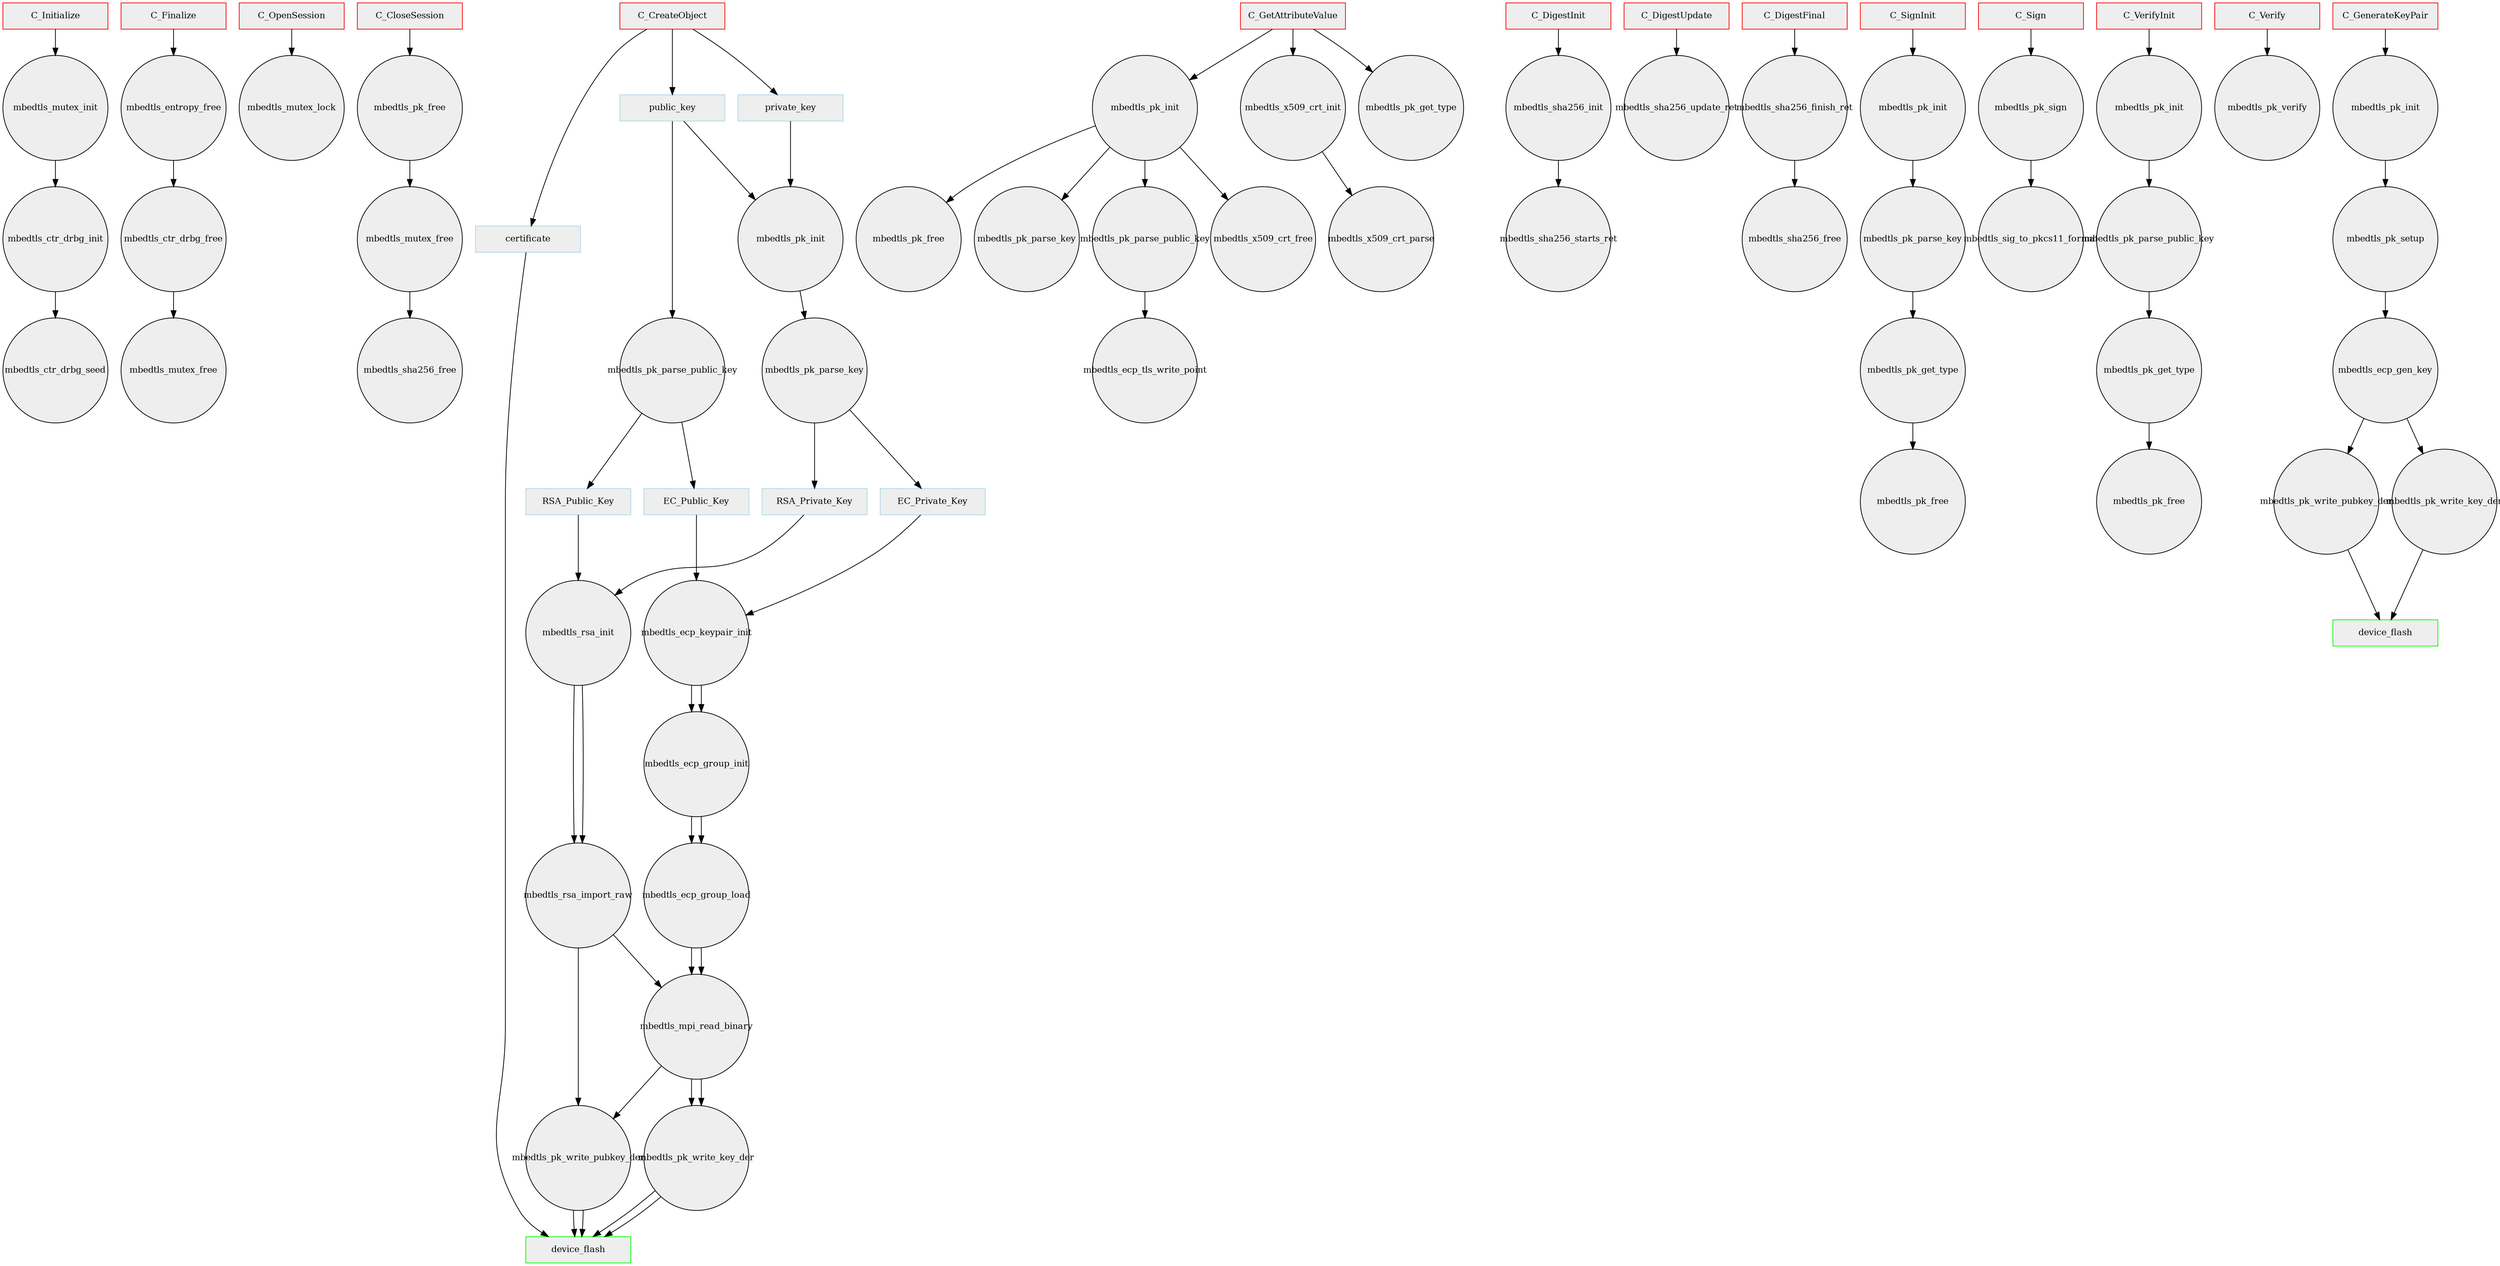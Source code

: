 digraph core_pkcs11_mbedtls {
    node [shape=circle,
      fixedsize=true,
      width=2.0,
      color="black", 
      fillcolor="#eeeeee",
      style="filled,solid",
      fontsize=12]
    // C_Initialize
    C_Initialize [style=filled,shape=box,color=red]
    C_Initialize->mbedtls_mutex_init 
    mbedtls_mutex_init->mbedtls_ctr_drbg_init 
    mbedtls_ctr_drbg_init->mbedtls_ctr_drbg_seed 

    // C_Finalize
    C_Finalize [style=filled,shape=box,color=red]
    C_Finalize->mbedtls_entropy_free 
    mbedtls_entropy_free->mbedtls_ctr_drbg_free 
    mbedtls_ctr_drbg_free->mbedtls_mutex_free 

    // C_OpenSession 
    C_OpenSession [style=filled,shape=box,color=red]
    C_OpenSession->mbedtls_mutex_lock 

    // C_CloseSession
    C_CloseSession [style=filled,shape=box,color=red]
    mbedtls_mutex_free2 [label="mbedtls_mutex_free"]
    C_CloseSession->mbedtls_pk_free 
    mbedtls_pk_free->mbedtls_mutex_free2
    mbedtls_mutex_free2->mbedtls_sha256_free 

    // C_CreateObject
    C_CreateObject [style=filled,shape=box,color=red]
    private_key [style=filled,shape=box,color=lightblue]
    public_key [style=filled,shape=box,color=lightblue]
    EC_Private_Key [style=filled,shape=box,color=lightblue]
    EC_Public_Key [style=filled,shape=box,color=lightblue]
    RSA_Private_Key [style=filled,shape=box,color=lightblue]
    RSA_Public_Key [style=filled,shape=box,color=lightblue]
    device_flash [style=filled,shape=box,color=green]


    // Certificate path
    certificate [style=filled,shape=box,color=lightblue]
    C_CreateObject->certificate 
    certificate->device_flash

    // private key paths
    C_CreateObject->private_key 
    private_key->mbedtls_pk_init 
    mbedtls_pk_init->mbedtls_pk_parse_key 

    // EC
    mbedtls_pk_parse_key->EC_Private_Key
    EC_Private_Key->mbedtls_ecp_keypair_init
    mbedtls_ecp_keypair_init->mbedtls_ecp_group_init
    mbedtls_ecp_group_init->mbedtls_ecp_group_load
    mbedtls_ecp_group_load->mbedtls_mpi_read_binary
    mbedtls_mpi_read_binary->mbedtls_pk_write_key_der
    mbedtls_pk_write_key_der->device_flash

    //RSA
    mbedtls_pk_parse_key->RSA_Private_Key
    RSA_Private_Key->mbedtls_rsa_init
    mbedtls_rsa_init->mbedtls_rsa_import_raw
    mbedtls_rsa_import_raw->mbedtls_mpi_read_binary
    mbedtls_mpi_read_binary->mbedtls_pk_write_key_der
    mbedtls_pk_write_key_der->device_flash

    // public key paths
    C_CreateObject->public_key 
    public_key->mbedtls_pk_init
    public_key->mbedtls_pk_parse_public_key

    // EC
    mbedtls_pk_parse_public_key->EC_Public_Key
    EC_Public_Key->mbedtls_ecp_keypair_init
    mbedtls_ecp_keypair_init->mbedtls_ecp_group_init
    mbedtls_ecp_group_init->mbedtls_ecp_group_load
    mbedtls_ecp_group_load->mbedtls_mpi_read_binary
    mbedtls_mpi_read_binary->mbedtls_pk_write_pubkey_der
    mbedtls_pk_write_pubkey_der->device_flash

    //RSA
    mbedtls_pk_parse_public_key->RSA_Public_Key
    RSA_Public_Key->mbedtls_rsa_init
    mbedtls_rsa_init->mbedtls_rsa_import_raw
    mbedtls_rsa_import_raw->mbedtls_pk_write_pubkey_der
    mbedtls_pk_write_pubkey_der->device_flash

    // C_GetAttributevalue
    C_GetAttributeValue [style=filled,shape=box,color=red]
    mbedtls_pk_init2 [label="mbedtls_pk_init"]
    mbedtls_pk_free2 [label="mbedtls_pk_free"]
    mbedtls_pk_parse_key2 [label="mbedtls_pk_parse_key"]
    mbedtls_pk_parse_public_key2 [label="mbedtls_pk_parse_public_key"]

    // Key related flows 
    C_GetAttributeValue->mbedtls_pk_init2
    mbedtls_pk_init2->mbedtls_pk_parse_key2
    mbedtls_pk_init2->mbedtls_pk_parse_public_key2
    mbedtls_pk_parse_public_key2->mbedtls_ecp_tls_write_point

    // Used to check if object is a certificate
    mbedtls_x509_crt_init->mbedtls_x509_crt_parse
    C_GetAttributeValue->mbedtls_x509_crt_init
 

    // Used to get key type
    C_GetAttributeValue->mbedtls_pk_get_type

    // clean up
    mbedtls_pk_init2->mbedtls_pk_free2
    mbedtls_pk_init2->mbedtls_x509_crt_free

    // C_DigestInit
    C_DigestInit [style=filled,shape=box,color=red]
    C_DigestInit->mbedtls_sha256_init
    mbedtls_sha256_init->mbedtls_sha256_starts_ret

    // C_DigestUpdate
    C_DigestUpdate [style=filled,shape=box,color=red]
    C_DigestUpdate->mbedtls_sha256_update_ret

    // C_DigestFinal
    C_DigestFinal [style=filled,shape=box,color=red]
    mbedtls_sha256_free2 [label="mbedtls_sha256_free"]
    C_DigestFinal->mbedtls_sha256_finish_ret
    mbedtls_sha256_finish_ret->mbedtls_sha256_free2

    // C_SignInit
    C_SignInit [style=filled,shape=box,color=red]
    mbedtls_pk_init3 [label="mbedtls_pk_init"]
    mbedtls_pk_free3 [label="mbedtls_pk_free"]
    mbedtls_pk_parse_key3 [label="mbedtls_pk_parse_key"]
    mbedtls_pk_get_type3 [label="mbedtls_pk_get_type"]
    PKI_mbedTLSSignatureToPkcs11Signature [label="mbedtls_sig_to_pkcs11_format"]
    
    C_SignInit->mbedtls_pk_init3
    mbedtls_pk_init3->mbedtls_pk_parse_key3
    mbedtls_pk_parse_key3->mbedtls_pk_get_type3
    mbedtls_pk_get_type3->mbedtls_pk_free3

    // C_Sign
    C_Sign [style=filled,shape=box,color=red]
    
    C_Sign->mbedtls_pk_sign
    mbedtls_pk_sign->PKI_mbedTLSSignatureToPkcs11Signature

    // C_VerifyInit
    C_VerifyInit [style=filled,shape=box,color=red]
    mbedtls_pk_init4 [label="mbedtls_pk_init"]
    mbedtls_pk_free4 [label="mbedtls_pk_free"]
    mbedtls_pk_parse_key4 [label="mbedtls_pk_parse_public_key"]
    mbedtls_pk_get_type4 [label="mbedtls_pk_get_type"]
    
    C_VerifyInit->mbedtls_pk_init4
    mbedtls_pk_init4->mbedtls_pk_parse_key4
    mbedtls_pk_parse_key4->mbedtls_pk_get_type4
    mbedtls_pk_get_type4->mbedtls_pk_free4

    // C_Verify
    C_Verify [style=filled,shape=box,color=red]
    C_Verify->mbedtls_pk_verify

    // C_GenerateKeyPair
    C_GenerateKeyPair [style=filled,shape=box,color=red]
    device_flash2 [style=filled,shape=box,color=green,label="device_flash"]
    mbedtls_pk_init5 [label="mbedtls_pk_init"]
    mbedtls_pk_setup5 [label="mbedtls_pk_setup"]
    mbedtls_pk_write_pubkey_der2 [label="mbedtls_pk_write_pubkey_der"]
    mbedtls_pk_write_key_der2 [label="mbedtls_pk_write_key_der"]

    C_GenerateKeyPair->mbedtls_pk_init5
    mbedtls_pk_init5->mbedtls_pk_setup5
    mbedtls_pk_setup5->mbedtls_ecp_gen_key
    mbedtls_ecp_gen_key->mbedtls_pk_write_pubkey_der2
    mbedtls_ecp_gen_key->mbedtls_pk_write_key_der2
    mbedtls_pk_write_key_der2->device_flash2
    mbedtls_pk_write_pubkey_der2->device_flash2
}

